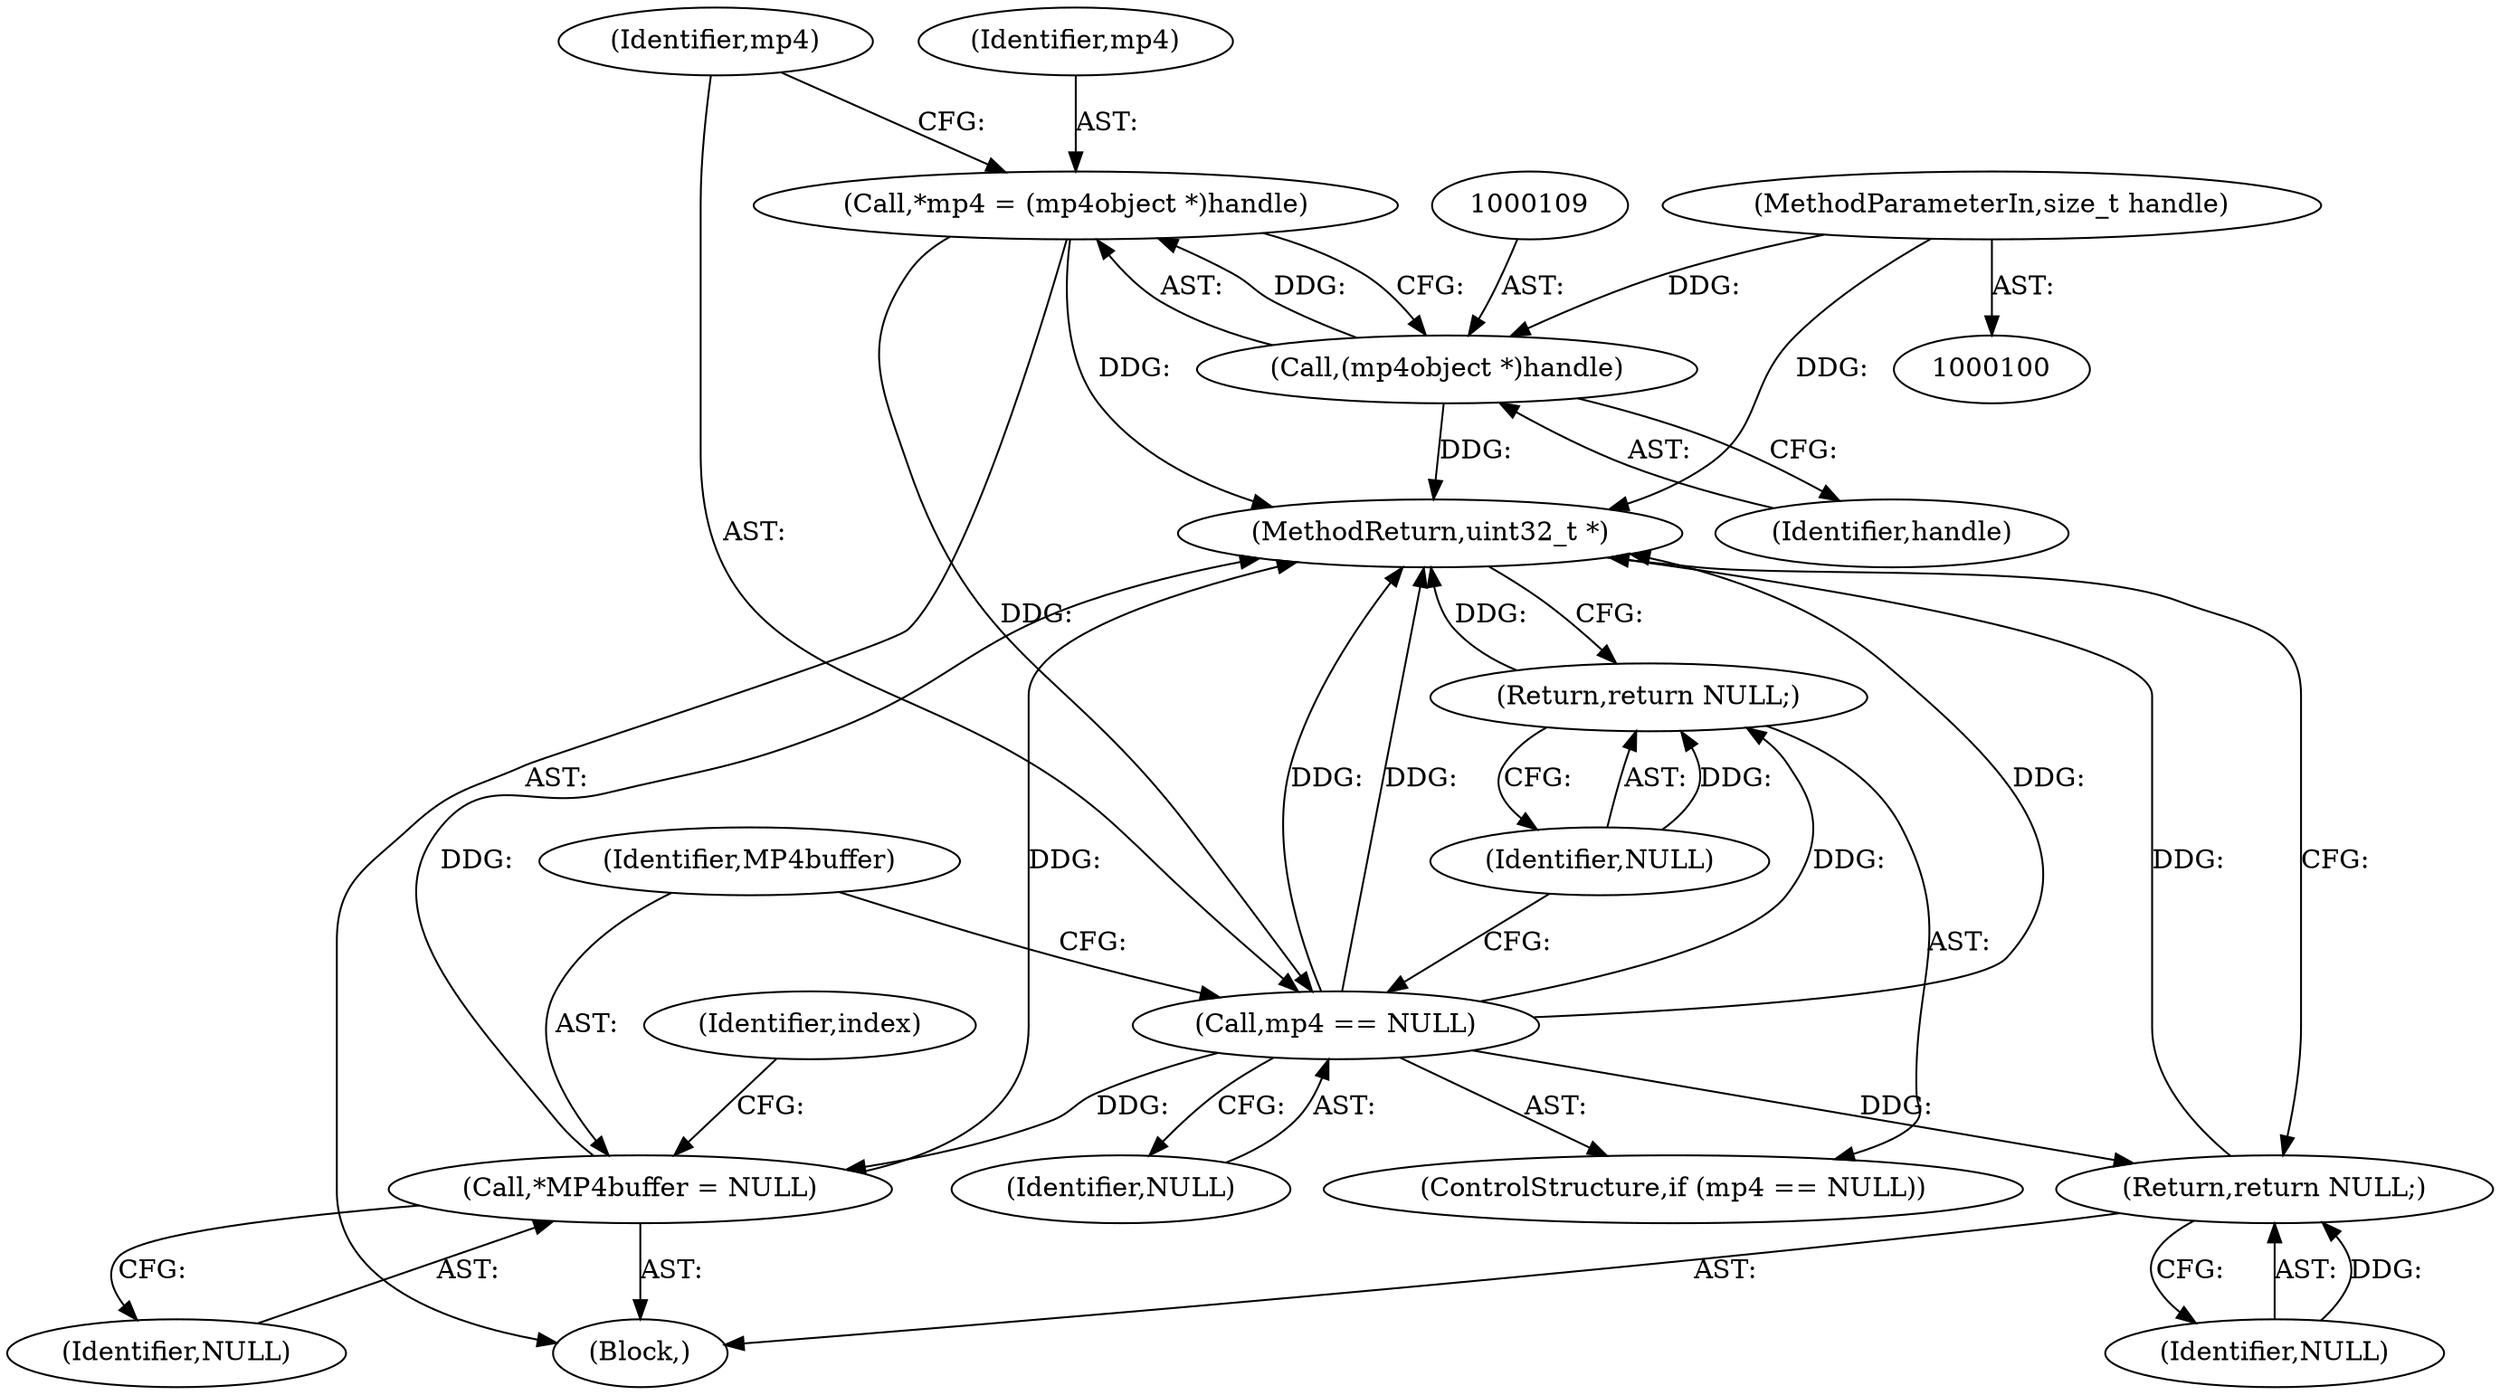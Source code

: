 digraph "0_gpmf-parser_341f12cd5b97ab419e53853ca00176457c9f1681_3@pointer" {
"1000106" [label="(Call,*mp4 = (mp4object *)handle)"];
"1000108" [label="(Call,(mp4object *)handle)"];
"1000101" [label="(MethodParameterIn,size_t handle)"];
"1000112" [label="(Call,mp4 == NULL)"];
"1000115" [label="(Return,return NULL;)"];
"1000118" [label="(Call,*MP4buffer = NULL)"];
"1000171" [label="(Return,return NULL;)"];
"1000104" [label="(Block,)"];
"1000113" [label="(Identifier,mp4)"];
"1000101" [label="(MethodParameterIn,size_t handle)"];
"1000116" [label="(Identifier,NULL)"];
"1000171" [label="(Return,return NULL;)"];
"1000124" [label="(Identifier,index)"];
"1000119" [label="(Identifier,MP4buffer)"];
"1000120" [label="(Identifier,NULL)"];
"1000110" [label="(Identifier,handle)"];
"1000111" [label="(ControlStructure,if (mp4 == NULL))"];
"1000108" [label="(Call,(mp4object *)handle)"];
"1000106" [label="(Call,*mp4 = (mp4object *)handle)"];
"1000173" [label="(MethodReturn,uint32_t *)"];
"1000114" [label="(Identifier,NULL)"];
"1000172" [label="(Identifier,NULL)"];
"1000112" [label="(Call,mp4 == NULL)"];
"1000115" [label="(Return,return NULL;)"];
"1000107" [label="(Identifier,mp4)"];
"1000118" [label="(Call,*MP4buffer = NULL)"];
"1000106" -> "1000104"  [label="AST: "];
"1000106" -> "1000108"  [label="CFG: "];
"1000107" -> "1000106"  [label="AST: "];
"1000108" -> "1000106"  [label="AST: "];
"1000113" -> "1000106"  [label="CFG: "];
"1000106" -> "1000173"  [label="DDG: "];
"1000108" -> "1000106"  [label="DDG: "];
"1000106" -> "1000112"  [label="DDG: "];
"1000108" -> "1000110"  [label="CFG: "];
"1000109" -> "1000108"  [label="AST: "];
"1000110" -> "1000108"  [label="AST: "];
"1000108" -> "1000173"  [label="DDG: "];
"1000101" -> "1000108"  [label="DDG: "];
"1000101" -> "1000100"  [label="AST: "];
"1000101" -> "1000173"  [label="DDG: "];
"1000112" -> "1000111"  [label="AST: "];
"1000112" -> "1000114"  [label="CFG: "];
"1000113" -> "1000112"  [label="AST: "];
"1000114" -> "1000112"  [label="AST: "];
"1000116" -> "1000112"  [label="CFG: "];
"1000119" -> "1000112"  [label="CFG: "];
"1000112" -> "1000173"  [label="DDG: "];
"1000112" -> "1000173"  [label="DDG: "];
"1000112" -> "1000173"  [label="DDG: "];
"1000112" -> "1000115"  [label="DDG: "];
"1000112" -> "1000118"  [label="DDG: "];
"1000112" -> "1000171"  [label="DDG: "];
"1000115" -> "1000111"  [label="AST: "];
"1000115" -> "1000116"  [label="CFG: "];
"1000116" -> "1000115"  [label="AST: "];
"1000173" -> "1000115"  [label="CFG: "];
"1000115" -> "1000173"  [label="DDG: "];
"1000116" -> "1000115"  [label="DDG: "];
"1000118" -> "1000104"  [label="AST: "];
"1000118" -> "1000120"  [label="CFG: "];
"1000119" -> "1000118"  [label="AST: "];
"1000120" -> "1000118"  [label="AST: "];
"1000124" -> "1000118"  [label="CFG: "];
"1000118" -> "1000173"  [label="DDG: "];
"1000118" -> "1000173"  [label="DDG: "];
"1000171" -> "1000104"  [label="AST: "];
"1000171" -> "1000172"  [label="CFG: "];
"1000172" -> "1000171"  [label="AST: "];
"1000173" -> "1000171"  [label="CFG: "];
"1000171" -> "1000173"  [label="DDG: "];
"1000172" -> "1000171"  [label="DDG: "];
}
